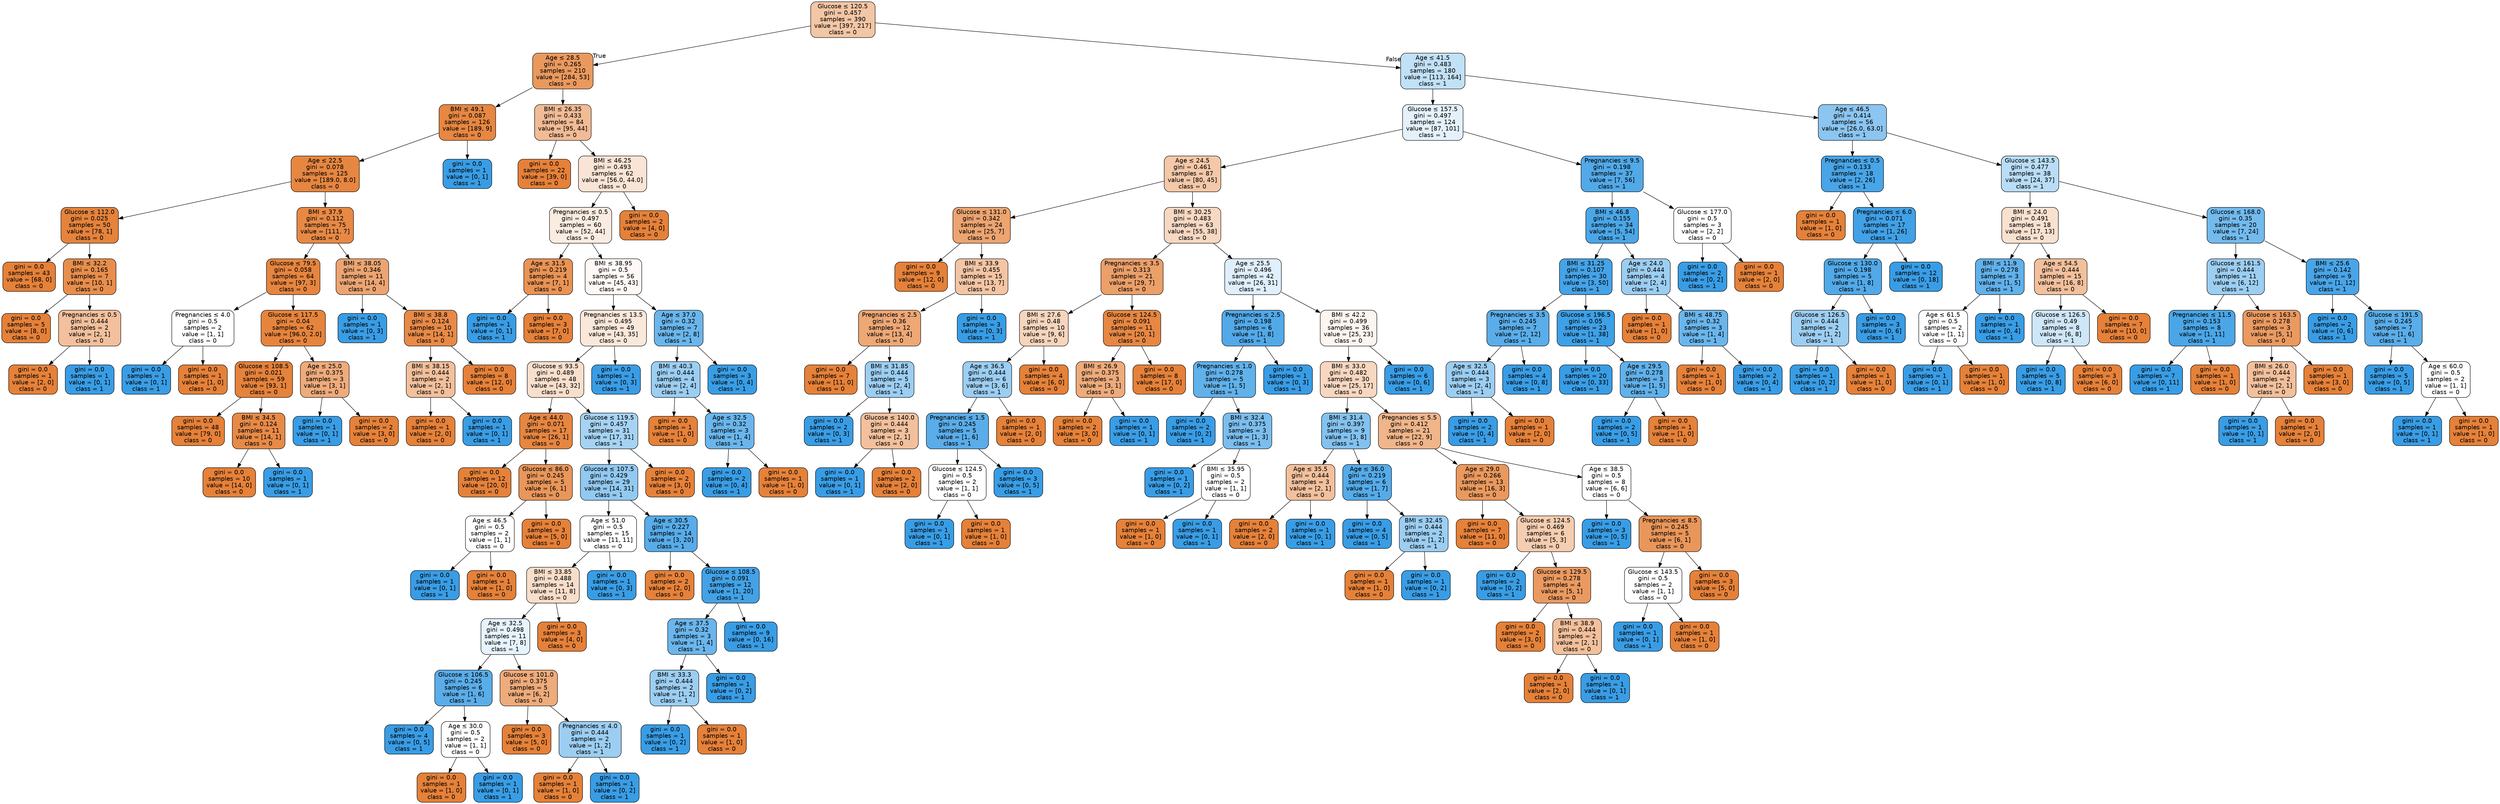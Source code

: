 digraph Tree {
node [shape=box, style="filled, rounded", color="black", fontname="helvetica"] ;
edge [fontname="helvetica"] ;
0 [label=<Glucose &le; 120.5<br/>gini = 0.457<br/>samples = 390<br/>value = [397, 217]<br/>class = 0>, fillcolor="#f3c6a5"] ;
1 [label=<Age &le; 28.5<br/>gini = 0.265<br/>samples = 210<br/>value = [284, 53]<br/>class = 0>, fillcolor="#ea995e"] ;
0 -> 1 [labeldistance=2.5, labelangle=45, headlabel="True"] ;
2 [label=<BMI &le; 49.1<br/>gini = 0.087<br/>samples = 126<br/>value = [189, 9]<br/>class = 0>, fillcolor="#e68742"] ;
1 -> 2 ;
3 [label=<Age &le; 22.5<br/>gini = 0.078<br/>samples = 125<br/>value = [189.0, 8.0]<br/>class = 0>, fillcolor="#e68641"] ;
2 -> 3 ;
4 [label=<Glucose &le; 112.0<br/>gini = 0.025<br/>samples = 50<br/>value = [78, 1]<br/>class = 0>, fillcolor="#e5833c"] ;
3 -> 4 ;
5 [label=<gini = 0.0<br/>samples = 43<br/>value = [68, 0]<br/>class = 0>, fillcolor="#e58139"] ;
4 -> 5 ;
6 [label=<BMI &le; 32.2<br/>gini = 0.165<br/>samples = 7<br/>value = [10, 1]<br/>class = 0>, fillcolor="#e88e4d"] ;
4 -> 6 ;
7 [label=<gini = 0.0<br/>samples = 5<br/>value = [8, 0]<br/>class = 0>, fillcolor="#e58139"] ;
6 -> 7 ;
8 [label=<Pregnancies &le; 0.5<br/>gini = 0.444<br/>samples = 2<br/>value = [2, 1]<br/>class = 0>, fillcolor="#f2c09c"] ;
6 -> 8 ;
9 [label=<gini = 0.0<br/>samples = 1<br/>value = [2, 0]<br/>class = 0>, fillcolor="#e58139"] ;
8 -> 9 ;
10 [label=<gini = 0.0<br/>samples = 1<br/>value = [0, 1]<br/>class = 1>, fillcolor="#399de5"] ;
8 -> 10 ;
11 [label=<BMI &le; 37.9<br/>gini = 0.112<br/>samples = 75<br/>value = [111, 7]<br/>class = 0>, fillcolor="#e78945"] ;
3 -> 11 ;
12 [label=<Glucose &le; 79.5<br/>gini = 0.058<br/>samples = 64<br/>value = [97, 3]<br/>class = 0>, fillcolor="#e6853f"] ;
11 -> 12 ;
13 [label=<Pregnancies &le; 4.0<br/>gini = 0.5<br/>samples = 2<br/>value = [1, 1]<br/>class = 0>, fillcolor="#ffffff"] ;
12 -> 13 ;
14 [label=<gini = 0.0<br/>samples = 1<br/>value = [0, 1]<br/>class = 1>, fillcolor="#399de5"] ;
13 -> 14 ;
15 [label=<gini = 0.0<br/>samples = 1<br/>value = [1, 0]<br/>class = 0>, fillcolor="#e58139"] ;
13 -> 15 ;
16 [label=<Glucose &le; 117.5<br/>gini = 0.04<br/>samples = 62<br/>value = [96.0, 2.0]<br/>class = 0>, fillcolor="#e6843d"] ;
12 -> 16 ;
17 [label=<Glucose &le; 108.5<br/>gini = 0.021<br/>samples = 59<br/>value = [93, 1]<br/>class = 0>, fillcolor="#e5823b"] ;
16 -> 17 ;
18 [label=<gini = 0.0<br/>samples = 48<br/>value = [79, 0]<br/>class = 0>, fillcolor="#e58139"] ;
17 -> 18 ;
19 [label=<BMI &le; 34.5<br/>gini = 0.124<br/>samples = 11<br/>value = [14, 1]<br/>class = 0>, fillcolor="#e78a47"] ;
17 -> 19 ;
20 [label=<gini = 0.0<br/>samples = 10<br/>value = [14, 0]<br/>class = 0>, fillcolor="#e58139"] ;
19 -> 20 ;
21 [label=<gini = 0.0<br/>samples = 1<br/>value = [0, 1]<br/>class = 1>, fillcolor="#399de5"] ;
19 -> 21 ;
22 [label=<Age &le; 25.0<br/>gini = 0.375<br/>samples = 3<br/>value = [3, 1]<br/>class = 0>, fillcolor="#eeab7b"] ;
16 -> 22 ;
23 [label=<gini = 0.0<br/>samples = 1<br/>value = [0, 1]<br/>class = 1>, fillcolor="#399de5"] ;
22 -> 23 ;
24 [label=<gini = 0.0<br/>samples = 2<br/>value = [3, 0]<br/>class = 0>, fillcolor="#e58139"] ;
22 -> 24 ;
25 [label=<BMI &le; 38.05<br/>gini = 0.346<br/>samples = 11<br/>value = [14, 4]<br/>class = 0>, fillcolor="#eca572"] ;
11 -> 25 ;
26 [label=<gini = 0.0<br/>samples = 1<br/>value = [0, 3]<br/>class = 1>, fillcolor="#399de5"] ;
25 -> 26 ;
27 [label=<BMI &le; 38.8<br/>gini = 0.124<br/>samples = 10<br/>value = [14, 1]<br/>class = 0>, fillcolor="#e78a47"] ;
25 -> 27 ;
28 [label=<BMI &le; 38.15<br/>gini = 0.444<br/>samples = 2<br/>value = [2, 1]<br/>class = 0>, fillcolor="#f2c09c"] ;
27 -> 28 ;
29 [label=<gini = 0.0<br/>samples = 1<br/>value = [2, 0]<br/>class = 0>, fillcolor="#e58139"] ;
28 -> 29 ;
30 [label=<gini = 0.0<br/>samples = 1<br/>value = [0, 1]<br/>class = 1>, fillcolor="#399de5"] ;
28 -> 30 ;
31 [label=<gini = 0.0<br/>samples = 8<br/>value = [12, 0]<br/>class = 0>, fillcolor="#e58139"] ;
27 -> 31 ;
32 [label=<gini = 0.0<br/>samples = 1<br/>value = [0, 1]<br/>class = 1>, fillcolor="#399de5"] ;
2 -> 32 ;
33 [label=<BMI &le; 26.35<br/>gini = 0.433<br/>samples = 84<br/>value = [95, 44]<br/>class = 0>, fillcolor="#f1bb95"] ;
1 -> 33 ;
34 [label=<gini = 0.0<br/>samples = 22<br/>value = [39, 0]<br/>class = 0>, fillcolor="#e58139"] ;
33 -> 34 ;
35 [label=<BMI &le; 46.25<br/>gini = 0.493<br/>samples = 62<br/>value = [56.0, 44.0]<br/>class = 0>, fillcolor="#f9e4d5"] ;
33 -> 35 ;
36 [label=<Pregnancies &le; 0.5<br/>gini = 0.497<br/>samples = 60<br/>value = [52, 44]<br/>class = 0>, fillcolor="#fbece1"] ;
35 -> 36 ;
37 [label=<Age &le; 31.5<br/>gini = 0.219<br/>samples = 4<br/>value = [7, 1]<br/>class = 0>, fillcolor="#e99355"] ;
36 -> 37 ;
38 [label=<gini = 0.0<br/>samples = 1<br/>value = [0, 1]<br/>class = 1>, fillcolor="#399de5"] ;
37 -> 38 ;
39 [label=<gini = 0.0<br/>samples = 3<br/>value = [7, 0]<br/>class = 0>, fillcolor="#e58139"] ;
37 -> 39 ;
40 [label=<BMI &le; 38.95<br/>gini = 0.5<br/>samples = 56<br/>value = [45, 43]<br/>class = 0>, fillcolor="#fef9f6"] ;
36 -> 40 ;
41 [label=<Pregnancies &le; 13.5<br/>gini = 0.495<br/>samples = 49<br/>value = [43, 35]<br/>class = 0>, fillcolor="#fae8da"] ;
40 -> 41 ;
42 [label=<Glucose &le; 93.5<br/>gini = 0.489<br/>samples = 48<br/>value = [43, 32]<br/>class = 0>, fillcolor="#f8dfcc"] ;
41 -> 42 ;
43 [label=<Age &le; 44.0<br/>gini = 0.071<br/>samples = 17<br/>value = [26, 1]<br/>class = 0>, fillcolor="#e68641"] ;
42 -> 43 ;
44 [label=<gini = 0.0<br/>samples = 12<br/>value = [20, 0]<br/>class = 0>, fillcolor="#e58139"] ;
43 -> 44 ;
45 [label=<Glucose &le; 86.0<br/>gini = 0.245<br/>samples = 5<br/>value = [6, 1]<br/>class = 0>, fillcolor="#e9965a"] ;
43 -> 45 ;
46 [label=<Age &le; 46.5<br/>gini = 0.5<br/>samples = 2<br/>value = [1, 1]<br/>class = 0>, fillcolor="#ffffff"] ;
45 -> 46 ;
47 [label=<gini = 0.0<br/>samples = 1<br/>value = [0, 1]<br/>class = 1>, fillcolor="#399de5"] ;
46 -> 47 ;
48 [label=<gini = 0.0<br/>samples = 1<br/>value = [1, 0]<br/>class = 0>, fillcolor="#e58139"] ;
46 -> 48 ;
49 [label=<gini = 0.0<br/>samples = 3<br/>value = [5, 0]<br/>class = 0>, fillcolor="#e58139"] ;
45 -> 49 ;
50 [label=<Glucose &le; 119.5<br/>gini = 0.457<br/>samples = 31<br/>value = [17, 31]<br/>class = 1>, fillcolor="#a6d3f3"] ;
42 -> 50 ;
51 [label=<Glucose &le; 107.5<br/>gini = 0.429<br/>samples = 29<br/>value = [14, 31]<br/>class = 1>, fillcolor="#92c9f1"] ;
50 -> 51 ;
52 [label=<Age &le; 51.0<br/>gini = 0.5<br/>samples = 15<br/>value = [11, 11]<br/>class = 0>, fillcolor="#ffffff"] ;
51 -> 52 ;
53 [label=<BMI &le; 33.85<br/>gini = 0.488<br/>samples = 14<br/>value = [11, 8]<br/>class = 0>, fillcolor="#f8ddc9"] ;
52 -> 53 ;
54 [label=<Age &le; 32.5<br/>gini = 0.498<br/>samples = 11<br/>value = [7, 8]<br/>class = 1>, fillcolor="#e6f3fc"] ;
53 -> 54 ;
55 [label=<Glucose &le; 106.5<br/>gini = 0.245<br/>samples = 6<br/>value = [1, 6]<br/>class = 1>, fillcolor="#5aade9"] ;
54 -> 55 ;
56 [label=<gini = 0.0<br/>samples = 4<br/>value = [0, 5]<br/>class = 1>, fillcolor="#399de5"] ;
55 -> 56 ;
57 [label=<Age &le; 30.0<br/>gini = 0.5<br/>samples = 2<br/>value = [1, 1]<br/>class = 0>, fillcolor="#ffffff"] ;
55 -> 57 ;
58 [label=<gini = 0.0<br/>samples = 1<br/>value = [1, 0]<br/>class = 0>, fillcolor="#e58139"] ;
57 -> 58 ;
59 [label=<gini = 0.0<br/>samples = 1<br/>value = [0, 1]<br/>class = 1>, fillcolor="#399de5"] ;
57 -> 59 ;
60 [label=<Glucose &le; 101.0<br/>gini = 0.375<br/>samples = 5<br/>value = [6, 2]<br/>class = 0>, fillcolor="#eeab7b"] ;
54 -> 60 ;
61 [label=<gini = 0.0<br/>samples = 3<br/>value = [5, 0]<br/>class = 0>, fillcolor="#e58139"] ;
60 -> 61 ;
62 [label=<Pregnancies &le; 4.0<br/>gini = 0.444<br/>samples = 2<br/>value = [1, 2]<br/>class = 1>, fillcolor="#9ccef2"] ;
60 -> 62 ;
63 [label=<gini = 0.0<br/>samples = 1<br/>value = [1, 0]<br/>class = 0>, fillcolor="#e58139"] ;
62 -> 63 ;
64 [label=<gini = 0.0<br/>samples = 1<br/>value = [0, 2]<br/>class = 1>, fillcolor="#399de5"] ;
62 -> 64 ;
65 [label=<gini = 0.0<br/>samples = 3<br/>value = [4, 0]<br/>class = 0>, fillcolor="#e58139"] ;
53 -> 65 ;
66 [label=<gini = 0.0<br/>samples = 1<br/>value = [0, 3]<br/>class = 1>, fillcolor="#399de5"] ;
52 -> 66 ;
67 [label=<Age &le; 30.5<br/>gini = 0.227<br/>samples = 14<br/>value = [3, 20]<br/>class = 1>, fillcolor="#57ace9"] ;
51 -> 67 ;
68 [label=<gini = 0.0<br/>samples = 2<br/>value = [2, 0]<br/>class = 0>, fillcolor="#e58139"] ;
67 -> 68 ;
69 [label=<Glucose &le; 108.5<br/>gini = 0.091<br/>samples = 12<br/>value = [1, 20]<br/>class = 1>, fillcolor="#43a2e6"] ;
67 -> 69 ;
70 [label=<Age &le; 37.5<br/>gini = 0.32<br/>samples = 3<br/>value = [1, 4]<br/>class = 1>, fillcolor="#6ab6ec"] ;
69 -> 70 ;
71 [label=<BMI &le; 33.3<br/>gini = 0.444<br/>samples = 2<br/>value = [1, 2]<br/>class = 1>, fillcolor="#9ccef2"] ;
70 -> 71 ;
72 [label=<gini = 0.0<br/>samples = 1<br/>value = [0, 2]<br/>class = 1>, fillcolor="#399de5"] ;
71 -> 72 ;
73 [label=<gini = 0.0<br/>samples = 1<br/>value = [1, 0]<br/>class = 0>, fillcolor="#e58139"] ;
71 -> 73 ;
74 [label=<gini = 0.0<br/>samples = 1<br/>value = [0, 2]<br/>class = 1>, fillcolor="#399de5"] ;
70 -> 74 ;
75 [label=<gini = 0.0<br/>samples = 9<br/>value = [0, 16]<br/>class = 1>, fillcolor="#399de5"] ;
69 -> 75 ;
76 [label=<gini = 0.0<br/>samples = 2<br/>value = [3, 0]<br/>class = 0>, fillcolor="#e58139"] ;
50 -> 76 ;
77 [label=<gini = 0.0<br/>samples = 1<br/>value = [0, 3]<br/>class = 1>, fillcolor="#399de5"] ;
41 -> 77 ;
78 [label=<Age &le; 37.0<br/>gini = 0.32<br/>samples = 7<br/>value = [2, 8]<br/>class = 1>, fillcolor="#6ab6ec"] ;
40 -> 78 ;
79 [label=<BMI &le; 40.3<br/>gini = 0.444<br/>samples = 4<br/>value = [2, 4]<br/>class = 1>, fillcolor="#9ccef2"] ;
78 -> 79 ;
80 [label=<gini = 0.0<br/>samples = 1<br/>value = [1, 0]<br/>class = 0>, fillcolor="#e58139"] ;
79 -> 80 ;
81 [label=<Age &le; 32.5<br/>gini = 0.32<br/>samples = 3<br/>value = [1, 4]<br/>class = 1>, fillcolor="#6ab6ec"] ;
79 -> 81 ;
82 [label=<gini = 0.0<br/>samples = 2<br/>value = [0, 4]<br/>class = 1>, fillcolor="#399de5"] ;
81 -> 82 ;
83 [label=<gini = 0.0<br/>samples = 1<br/>value = [1, 0]<br/>class = 0>, fillcolor="#e58139"] ;
81 -> 83 ;
84 [label=<gini = 0.0<br/>samples = 3<br/>value = [0, 4]<br/>class = 1>, fillcolor="#399de5"] ;
78 -> 84 ;
85 [label=<gini = 0.0<br/>samples = 2<br/>value = [4, 0]<br/>class = 0>, fillcolor="#e58139"] ;
35 -> 85 ;
86 [label=<Age &le; 41.5<br/>gini = 0.483<br/>samples = 180<br/>value = [113, 164]<br/>class = 1>, fillcolor="#c1e1f7"] ;
0 -> 86 [labeldistance=2.5, labelangle=-45, headlabel="False"] ;
87 [label=<Glucose &le; 157.5<br/>gini = 0.497<br/>samples = 124<br/>value = [87, 101]<br/>class = 1>, fillcolor="#e4f1fb"] ;
86 -> 87 ;
88 [label=<Age &le; 24.5<br/>gini = 0.461<br/>samples = 87<br/>value = [80, 45]<br/>class = 0>, fillcolor="#f4c8a8"] ;
87 -> 88 ;
89 [label=<Glucose &le; 131.0<br/>gini = 0.342<br/>samples = 24<br/>value = [25, 7]<br/>class = 0>, fillcolor="#eca470"] ;
88 -> 89 ;
90 [label=<gini = 0.0<br/>samples = 9<br/>value = [12, 0]<br/>class = 0>, fillcolor="#e58139"] ;
89 -> 90 ;
91 [label=<BMI &le; 33.9<br/>gini = 0.455<br/>samples = 15<br/>value = [13, 7]<br/>class = 0>, fillcolor="#f3c5a4"] ;
89 -> 91 ;
92 [label=<Pregnancies &le; 2.5<br/>gini = 0.36<br/>samples = 12<br/>value = [13, 4]<br/>class = 0>, fillcolor="#eda876"] ;
91 -> 92 ;
93 [label=<gini = 0.0<br/>samples = 7<br/>value = [11, 0]<br/>class = 0>, fillcolor="#e58139"] ;
92 -> 93 ;
94 [label=<BMI &le; 31.85<br/>gini = 0.444<br/>samples = 5<br/>value = [2, 4]<br/>class = 1>, fillcolor="#9ccef2"] ;
92 -> 94 ;
95 [label=<gini = 0.0<br/>samples = 2<br/>value = [0, 3]<br/>class = 1>, fillcolor="#399de5"] ;
94 -> 95 ;
96 [label=<Glucose &le; 140.0<br/>gini = 0.444<br/>samples = 3<br/>value = [2, 1]<br/>class = 0>, fillcolor="#f2c09c"] ;
94 -> 96 ;
97 [label=<gini = 0.0<br/>samples = 1<br/>value = [0, 1]<br/>class = 1>, fillcolor="#399de5"] ;
96 -> 97 ;
98 [label=<gini = 0.0<br/>samples = 2<br/>value = [2, 0]<br/>class = 0>, fillcolor="#e58139"] ;
96 -> 98 ;
99 [label=<gini = 0.0<br/>samples = 3<br/>value = [0, 3]<br/>class = 1>, fillcolor="#399de5"] ;
91 -> 99 ;
100 [label=<BMI &le; 30.25<br/>gini = 0.483<br/>samples = 63<br/>value = [55, 38]<br/>class = 0>, fillcolor="#f7d8c2"] ;
88 -> 100 ;
101 [label=<Pregnancies &le; 3.5<br/>gini = 0.313<br/>samples = 21<br/>value = [29, 7]<br/>class = 0>, fillcolor="#eb9f69"] ;
100 -> 101 ;
102 [label=<BMI &le; 27.6<br/>gini = 0.48<br/>samples = 10<br/>value = [9, 6]<br/>class = 0>, fillcolor="#f6d5bd"] ;
101 -> 102 ;
103 [label=<Age &le; 36.5<br/>gini = 0.444<br/>samples = 6<br/>value = [3, 6]<br/>class = 1>, fillcolor="#9ccef2"] ;
102 -> 103 ;
104 [label=<Pregnancies &le; 1.5<br/>gini = 0.245<br/>samples = 5<br/>value = [1, 6]<br/>class = 1>, fillcolor="#5aade9"] ;
103 -> 104 ;
105 [label=<Glucose &le; 124.5<br/>gini = 0.5<br/>samples = 2<br/>value = [1, 1]<br/>class = 0>, fillcolor="#ffffff"] ;
104 -> 105 ;
106 [label=<gini = 0.0<br/>samples = 1<br/>value = [0, 1]<br/>class = 1>, fillcolor="#399de5"] ;
105 -> 106 ;
107 [label=<gini = 0.0<br/>samples = 1<br/>value = [1, 0]<br/>class = 0>, fillcolor="#e58139"] ;
105 -> 107 ;
108 [label=<gini = 0.0<br/>samples = 3<br/>value = [0, 5]<br/>class = 1>, fillcolor="#399de5"] ;
104 -> 108 ;
109 [label=<gini = 0.0<br/>samples = 1<br/>value = [2, 0]<br/>class = 0>, fillcolor="#e58139"] ;
103 -> 109 ;
110 [label=<gini = 0.0<br/>samples = 4<br/>value = [6, 0]<br/>class = 0>, fillcolor="#e58139"] ;
102 -> 110 ;
111 [label=<Glucose &le; 124.5<br/>gini = 0.091<br/>samples = 11<br/>value = [20, 1]<br/>class = 0>, fillcolor="#e68743"] ;
101 -> 111 ;
112 [label=<BMI &le; 26.9<br/>gini = 0.375<br/>samples = 3<br/>value = [3, 1]<br/>class = 0>, fillcolor="#eeab7b"] ;
111 -> 112 ;
113 [label=<gini = 0.0<br/>samples = 2<br/>value = [3, 0]<br/>class = 0>, fillcolor="#e58139"] ;
112 -> 113 ;
114 [label=<gini = 0.0<br/>samples = 1<br/>value = [0, 1]<br/>class = 1>, fillcolor="#399de5"] ;
112 -> 114 ;
115 [label=<gini = 0.0<br/>samples = 8<br/>value = [17, 0]<br/>class = 0>, fillcolor="#e58139"] ;
111 -> 115 ;
116 [label=<Age &le; 25.5<br/>gini = 0.496<br/>samples = 42<br/>value = [26, 31]<br/>class = 1>, fillcolor="#dfeffb"] ;
100 -> 116 ;
117 [label=<Pregnancies &le; 2.5<br/>gini = 0.198<br/>samples = 6<br/>value = [1, 8]<br/>class = 1>, fillcolor="#52a9e8"] ;
116 -> 117 ;
118 [label=<Pregnancies &le; 1.0<br/>gini = 0.278<br/>samples = 5<br/>value = [1, 5]<br/>class = 1>, fillcolor="#61b1ea"] ;
117 -> 118 ;
119 [label=<gini = 0.0<br/>samples = 2<br/>value = [0, 2]<br/>class = 1>, fillcolor="#399de5"] ;
118 -> 119 ;
120 [label=<BMI &le; 32.4<br/>gini = 0.375<br/>samples = 3<br/>value = [1, 3]<br/>class = 1>, fillcolor="#7bbeee"] ;
118 -> 120 ;
121 [label=<gini = 0.0<br/>samples = 1<br/>value = [0, 2]<br/>class = 1>, fillcolor="#399de5"] ;
120 -> 121 ;
122 [label=<BMI &le; 35.95<br/>gini = 0.5<br/>samples = 2<br/>value = [1, 1]<br/>class = 0>, fillcolor="#ffffff"] ;
120 -> 122 ;
123 [label=<gini = 0.0<br/>samples = 1<br/>value = [1, 0]<br/>class = 0>, fillcolor="#e58139"] ;
122 -> 123 ;
124 [label=<gini = 0.0<br/>samples = 1<br/>value = [0, 1]<br/>class = 1>, fillcolor="#399de5"] ;
122 -> 124 ;
125 [label=<gini = 0.0<br/>samples = 1<br/>value = [0, 3]<br/>class = 1>, fillcolor="#399de5"] ;
117 -> 125 ;
126 [label=<BMI &le; 42.2<br/>gini = 0.499<br/>samples = 36<br/>value = [25, 23]<br/>class = 0>, fillcolor="#fdf5ef"] ;
116 -> 126 ;
127 [label=<BMI &le; 33.0<br/>gini = 0.482<br/>samples = 30<br/>value = [25, 17]<br/>class = 0>, fillcolor="#f7d7c0"] ;
126 -> 127 ;
128 [label=<BMI &le; 31.4<br/>gini = 0.397<br/>samples = 9<br/>value = [3, 8]<br/>class = 1>, fillcolor="#83c2ef"] ;
127 -> 128 ;
129 [label=<Age &le; 35.5<br/>gini = 0.444<br/>samples = 3<br/>value = [2, 1]<br/>class = 0>, fillcolor="#f2c09c"] ;
128 -> 129 ;
130 [label=<gini = 0.0<br/>samples = 2<br/>value = [2, 0]<br/>class = 0>, fillcolor="#e58139"] ;
129 -> 130 ;
131 [label=<gini = 0.0<br/>samples = 1<br/>value = [0, 1]<br/>class = 1>, fillcolor="#399de5"] ;
129 -> 131 ;
132 [label=<Age &le; 36.0<br/>gini = 0.219<br/>samples = 6<br/>value = [1, 7]<br/>class = 1>, fillcolor="#55abe9"] ;
128 -> 132 ;
133 [label=<gini = 0.0<br/>samples = 4<br/>value = [0, 5]<br/>class = 1>, fillcolor="#399de5"] ;
132 -> 133 ;
134 [label=<BMI &le; 32.45<br/>gini = 0.444<br/>samples = 2<br/>value = [1, 2]<br/>class = 1>, fillcolor="#9ccef2"] ;
132 -> 134 ;
135 [label=<gini = 0.0<br/>samples = 1<br/>value = [1, 0]<br/>class = 0>, fillcolor="#e58139"] ;
134 -> 135 ;
136 [label=<gini = 0.0<br/>samples = 1<br/>value = [0, 2]<br/>class = 1>, fillcolor="#399de5"] ;
134 -> 136 ;
137 [label=<Pregnancies &le; 5.5<br/>gini = 0.412<br/>samples = 21<br/>value = [22, 9]<br/>class = 0>, fillcolor="#f0b58a"] ;
127 -> 137 ;
138 [label=<Age &le; 29.0<br/>gini = 0.266<br/>samples = 13<br/>value = [16, 3]<br/>class = 0>, fillcolor="#ea995e"] ;
137 -> 138 ;
139 [label=<gini = 0.0<br/>samples = 7<br/>value = [11, 0]<br/>class = 0>, fillcolor="#e58139"] ;
138 -> 139 ;
140 [label=<Glucose &le; 124.5<br/>gini = 0.469<br/>samples = 6<br/>value = [5, 3]<br/>class = 0>, fillcolor="#f5cdb0"] ;
138 -> 140 ;
141 [label=<gini = 0.0<br/>samples = 2<br/>value = [0, 2]<br/>class = 1>, fillcolor="#399de5"] ;
140 -> 141 ;
142 [label=<Glucose &le; 129.5<br/>gini = 0.278<br/>samples = 4<br/>value = [5, 1]<br/>class = 0>, fillcolor="#ea9a61"] ;
140 -> 142 ;
143 [label=<gini = 0.0<br/>samples = 2<br/>value = [3, 0]<br/>class = 0>, fillcolor="#e58139"] ;
142 -> 143 ;
144 [label=<BMI &le; 38.9<br/>gini = 0.444<br/>samples = 2<br/>value = [2, 1]<br/>class = 0>, fillcolor="#f2c09c"] ;
142 -> 144 ;
145 [label=<gini = 0.0<br/>samples = 1<br/>value = [2, 0]<br/>class = 0>, fillcolor="#e58139"] ;
144 -> 145 ;
146 [label=<gini = 0.0<br/>samples = 1<br/>value = [0, 1]<br/>class = 1>, fillcolor="#399de5"] ;
144 -> 146 ;
147 [label=<Age &le; 38.5<br/>gini = 0.5<br/>samples = 8<br/>value = [6, 6]<br/>class = 0>, fillcolor="#ffffff"] ;
137 -> 147 ;
148 [label=<gini = 0.0<br/>samples = 3<br/>value = [0, 5]<br/>class = 1>, fillcolor="#399de5"] ;
147 -> 148 ;
149 [label=<Pregnancies &le; 8.5<br/>gini = 0.245<br/>samples = 5<br/>value = [6, 1]<br/>class = 0>, fillcolor="#e9965a"] ;
147 -> 149 ;
150 [label=<Glucose &le; 143.5<br/>gini = 0.5<br/>samples = 2<br/>value = [1, 1]<br/>class = 0>, fillcolor="#ffffff"] ;
149 -> 150 ;
151 [label=<gini = 0.0<br/>samples = 1<br/>value = [0, 1]<br/>class = 1>, fillcolor="#399de5"] ;
150 -> 151 ;
152 [label=<gini = 0.0<br/>samples = 1<br/>value = [1, 0]<br/>class = 0>, fillcolor="#e58139"] ;
150 -> 152 ;
153 [label=<gini = 0.0<br/>samples = 3<br/>value = [5, 0]<br/>class = 0>, fillcolor="#e58139"] ;
149 -> 153 ;
154 [label=<gini = 0.0<br/>samples = 6<br/>value = [0, 6]<br/>class = 1>, fillcolor="#399de5"] ;
126 -> 154 ;
155 [label=<Pregnancies &le; 9.5<br/>gini = 0.198<br/>samples = 37<br/>value = [7, 56]<br/>class = 1>, fillcolor="#52a9e8"] ;
87 -> 155 ;
156 [label=<BMI &le; 46.8<br/>gini = 0.155<br/>samples = 34<br/>value = [5, 54]<br/>class = 1>, fillcolor="#4ba6e7"] ;
155 -> 156 ;
157 [label=<BMI &le; 31.25<br/>gini = 0.107<br/>samples = 30<br/>value = [3, 50]<br/>class = 1>, fillcolor="#45a3e7"] ;
156 -> 157 ;
158 [label=<Pregnancies &le; 3.5<br/>gini = 0.245<br/>samples = 7<br/>value = [2, 12]<br/>class = 1>, fillcolor="#5aade9"] ;
157 -> 158 ;
159 [label=<Age &le; 32.5<br/>gini = 0.444<br/>samples = 3<br/>value = [2, 4]<br/>class = 1>, fillcolor="#9ccef2"] ;
158 -> 159 ;
160 [label=<gini = 0.0<br/>samples = 2<br/>value = [0, 4]<br/>class = 1>, fillcolor="#399de5"] ;
159 -> 160 ;
161 [label=<gini = 0.0<br/>samples = 1<br/>value = [2, 0]<br/>class = 0>, fillcolor="#e58139"] ;
159 -> 161 ;
162 [label=<gini = 0.0<br/>samples = 4<br/>value = [0, 8]<br/>class = 1>, fillcolor="#399de5"] ;
158 -> 162 ;
163 [label=<Glucose &le; 196.5<br/>gini = 0.05<br/>samples = 23<br/>value = [1, 38]<br/>class = 1>, fillcolor="#3ea0e6"] ;
157 -> 163 ;
164 [label=<gini = 0.0<br/>samples = 20<br/>value = [0, 33]<br/>class = 1>, fillcolor="#399de5"] ;
163 -> 164 ;
165 [label=<Age &le; 29.5<br/>gini = 0.278<br/>samples = 3<br/>value = [1, 5]<br/>class = 1>, fillcolor="#61b1ea"] ;
163 -> 165 ;
166 [label=<gini = 0.0<br/>samples = 2<br/>value = [0, 5]<br/>class = 1>, fillcolor="#399de5"] ;
165 -> 166 ;
167 [label=<gini = 0.0<br/>samples = 1<br/>value = [1, 0]<br/>class = 0>, fillcolor="#e58139"] ;
165 -> 167 ;
168 [label=<Age &le; 24.0<br/>gini = 0.444<br/>samples = 4<br/>value = [2, 4]<br/>class = 1>, fillcolor="#9ccef2"] ;
156 -> 168 ;
169 [label=<gini = 0.0<br/>samples = 1<br/>value = [1, 0]<br/>class = 0>, fillcolor="#e58139"] ;
168 -> 169 ;
170 [label=<BMI &le; 48.75<br/>gini = 0.32<br/>samples = 3<br/>value = [1, 4]<br/>class = 1>, fillcolor="#6ab6ec"] ;
168 -> 170 ;
171 [label=<gini = 0.0<br/>samples = 1<br/>value = [1, 0]<br/>class = 0>, fillcolor="#e58139"] ;
170 -> 171 ;
172 [label=<gini = 0.0<br/>samples = 2<br/>value = [0, 4]<br/>class = 1>, fillcolor="#399de5"] ;
170 -> 172 ;
173 [label=<Glucose &le; 177.0<br/>gini = 0.5<br/>samples = 3<br/>value = [2, 2]<br/>class = 0>, fillcolor="#ffffff"] ;
155 -> 173 ;
174 [label=<gini = 0.0<br/>samples = 2<br/>value = [0, 2]<br/>class = 1>, fillcolor="#399de5"] ;
173 -> 174 ;
175 [label=<gini = 0.0<br/>samples = 1<br/>value = [2, 0]<br/>class = 0>, fillcolor="#e58139"] ;
173 -> 175 ;
176 [label=<Age &le; 46.5<br/>gini = 0.414<br/>samples = 56<br/>value = [26.0, 63.0]<br/>class = 1>, fillcolor="#8bc5f0"] ;
86 -> 176 ;
177 [label=<Pregnancies &le; 0.5<br/>gini = 0.133<br/>samples = 18<br/>value = [2, 26]<br/>class = 1>, fillcolor="#48a5e7"] ;
176 -> 177 ;
178 [label=<gini = 0.0<br/>samples = 1<br/>value = [1, 0]<br/>class = 0>, fillcolor="#e58139"] ;
177 -> 178 ;
179 [label=<Pregnancies &le; 6.0<br/>gini = 0.071<br/>samples = 17<br/>value = [1, 26]<br/>class = 1>, fillcolor="#41a1e6"] ;
177 -> 179 ;
180 [label=<Glucose &le; 130.0<br/>gini = 0.198<br/>samples = 5<br/>value = [1, 8]<br/>class = 1>, fillcolor="#52a9e8"] ;
179 -> 180 ;
181 [label=<Glucose &le; 126.5<br/>gini = 0.444<br/>samples = 2<br/>value = [1, 2]<br/>class = 1>, fillcolor="#9ccef2"] ;
180 -> 181 ;
182 [label=<gini = 0.0<br/>samples = 1<br/>value = [0, 2]<br/>class = 1>, fillcolor="#399de5"] ;
181 -> 182 ;
183 [label=<gini = 0.0<br/>samples = 1<br/>value = [1, 0]<br/>class = 0>, fillcolor="#e58139"] ;
181 -> 183 ;
184 [label=<gini = 0.0<br/>samples = 3<br/>value = [0, 6]<br/>class = 1>, fillcolor="#399de5"] ;
180 -> 184 ;
185 [label=<gini = 0.0<br/>samples = 12<br/>value = [0, 18]<br/>class = 1>, fillcolor="#399de5"] ;
179 -> 185 ;
186 [label=<Glucose &le; 143.5<br/>gini = 0.477<br/>samples = 38<br/>value = [24, 37]<br/>class = 1>, fillcolor="#b9ddf6"] ;
176 -> 186 ;
187 [label=<BMI &le; 24.0<br/>gini = 0.491<br/>samples = 18<br/>value = [17, 13]<br/>class = 0>, fillcolor="#f9e1d0"] ;
186 -> 187 ;
188 [label=<BMI &le; 11.9<br/>gini = 0.278<br/>samples = 3<br/>value = [1, 5]<br/>class = 1>, fillcolor="#61b1ea"] ;
187 -> 188 ;
189 [label=<Age &le; 61.5<br/>gini = 0.5<br/>samples = 2<br/>value = [1, 1]<br/>class = 0>, fillcolor="#ffffff"] ;
188 -> 189 ;
190 [label=<gini = 0.0<br/>samples = 1<br/>value = [0, 1]<br/>class = 1>, fillcolor="#399de5"] ;
189 -> 190 ;
191 [label=<gini = 0.0<br/>samples = 1<br/>value = [1, 0]<br/>class = 0>, fillcolor="#e58139"] ;
189 -> 191 ;
192 [label=<gini = 0.0<br/>samples = 1<br/>value = [0, 4]<br/>class = 1>, fillcolor="#399de5"] ;
188 -> 192 ;
193 [label=<Age &le; 54.5<br/>gini = 0.444<br/>samples = 15<br/>value = [16, 8]<br/>class = 0>, fillcolor="#f2c09c"] ;
187 -> 193 ;
194 [label=<Glucose &le; 126.5<br/>gini = 0.49<br/>samples = 8<br/>value = [6, 8]<br/>class = 1>, fillcolor="#cee6f8"] ;
193 -> 194 ;
195 [label=<gini = 0.0<br/>samples = 5<br/>value = [0, 8]<br/>class = 1>, fillcolor="#399de5"] ;
194 -> 195 ;
196 [label=<gini = 0.0<br/>samples = 3<br/>value = [6, 0]<br/>class = 0>, fillcolor="#e58139"] ;
194 -> 196 ;
197 [label=<gini = 0.0<br/>samples = 7<br/>value = [10, 0]<br/>class = 0>, fillcolor="#e58139"] ;
193 -> 197 ;
198 [label=<Glucose &le; 168.0<br/>gini = 0.35<br/>samples = 20<br/>value = [7, 24]<br/>class = 1>, fillcolor="#73baed"] ;
186 -> 198 ;
199 [label=<Glucose &le; 161.5<br/>gini = 0.444<br/>samples = 11<br/>value = [6, 12]<br/>class = 1>, fillcolor="#9ccef2"] ;
198 -> 199 ;
200 [label=<Pregnancies &le; 11.5<br/>gini = 0.153<br/>samples = 8<br/>value = [1, 11]<br/>class = 1>, fillcolor="#4ba6e7"] ;
199 -> 200 ;
201 [label=<gini = 0.0<br/>samples = 7<br/>value = [0, 11]<br/>class = 1>, fillcolor="#399de5"] ;
200 -> 201 ;
202 [label=<gini = 0.0<br/>samples = 1<br/>value = [1, 0]<br/>class = 0>, fillcolor="#e58139"] ;
200 -> 202 ;
203 [label=<Glucose &le; 163.5<br/>gini = 0.278<br/>samples = 3<br/>value = [5, 1]<br/>class = 0>, fillcolor="#ea9a61"] ;
199 -> 203 ;
204 [label=<BMI &le; 26.0<br/>gini = 0.444<br/>samples = 2<br/>value = [2, 1]<br/>class = 0>, fillcolor="#f2c09c"] ;
203 -> 204 ;
205 [label=<gini = 0.0<br/>samples = 1<br/>value = [0, 1]<br/>class = 1>, fillcolor="#399de5"] ;
204 -> 205 ;
206 [label=<gini = 0.0<br/>samples = 1<br/>value = [2, 0]<br/>class = 0>, fillcolor="#e58139"] ;
204 -> 206 ;
207 [label=<gini = 0.0<br/>samples = 1<br/>value = [3, 0]<br/>class = 0>, fillcolor="#e58139"] ;
203 -> 207 ;
208 [label=<BMI &le; 25.6<br/>gini = 0.142<br/>samples = 9<br/>value = [1, 12]<br/>class = 1>, fillcolor="#49a5e7"] ;
198 -> 208 ;
209 [label=<gini = 0.0<br/>samples = 2<br/>value = [0, 6]<br/>class = 1>, fillcolor="#399de5"] ;
208 -> 209 ;
210 [label=<Glucose &le; 191.5<br/>gini = 0.245<br/>samples = 7<br/>value = [1, 6]<br/>class = 1>, fillcolor="#5aade9"] ;
208 -> 210 ;
211 [label=<gini = 0.0<br/>samples = 5<br/>value = [0, 5]<br/>class = 1>, fillcolor="#399de5"] ;
210 -> 211 ;
212 [label=<Age &le; 60.0<br/>gini = 0.5<br/>samples = 2<br/>value = [1, 1]<br/>class = 0>, fillcolor="#ffffff"] ;
210 -> 212 ;
213 [label=<gini = 0.0<br/>samples = 1<br/>value = [0, 1]<br/>class = 1>, fillcolor="#399de5"] ;
212 -> 213 ;
214 [label=<gini = 0.0<br/>samples = 1<br/>value = [1, 0]<br/>class = 0>, fillcolor="#e58139"] ;
212 -> 214 ;
}